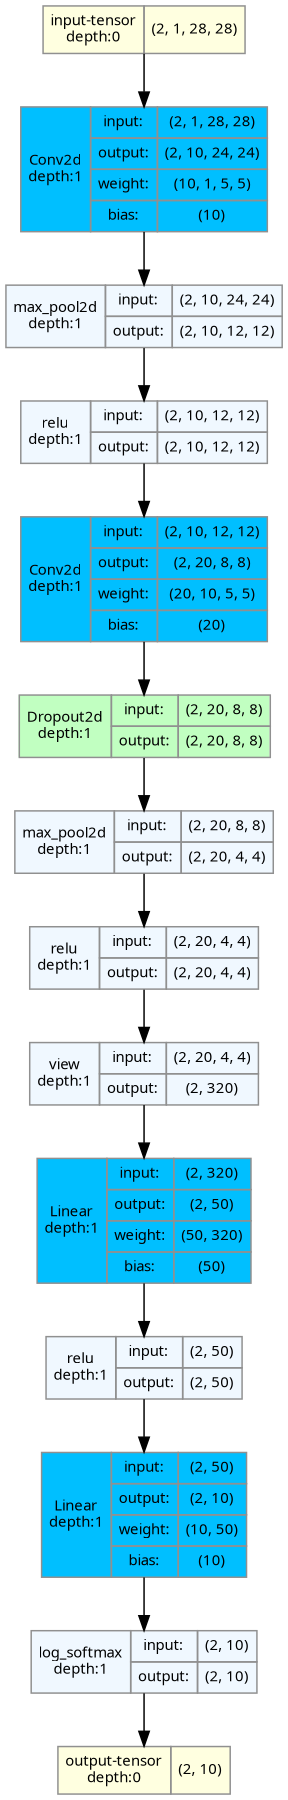 strict digraph SingleInputNet {
	graph [ordering=in rankdir=TB size="12.0,12.0"]
	node [align=left color="#909090" fillcolor="#ffffff90" fontname="Linux libertine" fontsize=10 height=0.2 margin=0 ranksep=0.1 shape=plaintext style=filled]
	edge [fontsize=10]
	0 [label=<
                    <TABLE BORDER="0" CELLBORDER="1"
                    CELLSPACING="0" CELLPADDING="4">
                        <TR><TD BGCOLOR="lightyellow">input-tensor<BR/>depth:0</TD><TD>(2, 1, 28, 28)</TD></TR>
                    </TABLE>> fillcolor=lightyellow]
	1 [label=<
                    <TABLE BORDER="0" CELLBORDER="1"
                    CELLSPACING="0" CELLPADDING="4">
                    <TR>
                        <TD ROWSPAN="236"
                        BGCOLOR="deepskyblue1">Conv2d<BR/>depth:1</TD>
                        <TD>input:</TD>
                        <TD>(2, 1, 28, 28)</TD>
                    </TR>
                    <TR>
                        <TD>output:</TD>
                        <TD>(2, 10, 24, 24)</TD>
                    </TR>
                                    <TR>
                    <TD>weight:</TD>
                    <TD>(10, 1, 5, 5)</TD>
                </TR>
                <TR>
                    <TD>bias:</TD>
                    <TD>(10)</TD>
                </TR>
                    </TABLE>> fillcolor=deepskyblue1]
	2 [label=<
                    <TABLE BORDER="0" CELLBORDER="1"
                    CELLSPACING="0" CELLPADDING="4">
                    <TR>
                        <TD ROWSPAN="2"
                        BGCOLOR="aliceblue">max_pool2d<BR/>depth:1</TD>
                        <TD>input:</TD>
                        <TD>(2, 10, 24, 24)</TD>
                    </TR>
                    <TR>
                        <TD>output:</TD>
                        <TD>(2, 10, 12, 12)</TD>
                    </TR>
                    
                    </TABLE>> fillcolor=aliceblue]
	3 [label=<
                    <TABLE BORDER="0" CELLBORDER="1"
                    CELLSPACING="0" CELLPADDING="4">
                    <TR>
                        <TD ROWSPAN="2"
                        BGCOLOR="aliceblue">relu<BR/>depth:1</TD>
                        <TD>input:</TD>
                        <TD>(2, 10, 12, 12)</TD>
                    </TR>
                    <TR>
                        <TD>output:</TD>
                        <TD>(2, 10, 12, 12)</TD>
                    </TR>
                    
                    </TABLE>> fillcolor=aliceblue]
	4 [label=<
                    <TABLE BORDER="0" CELLBORDER="1"
                    CELLSPACING="0" CELLPADDING="4">
                    <TR>
                        <TD ROWSPAN="237"
                        BGCOLOR="deepskyblue1">Conv2d<BR/>depth:1</TD>
                        <TD>input:</TD>
                        <TD>(2, 10, 12, 12)</TD>
                    </TR>
                    <TR>
                        <TD>output:</TD>
                        <TD>(2, 20, 8, 8)</TD>
                    </TR>
                                    <TR>
                    <TD>weight:</TD>
                    <TD>(20, 10, 5, 5)</TD>
                </TR>
                <TR>
                    <TD>bias:</TD>
                    <TD>(20)</TD>
                </TR>
                    </TABLE>> fillcolor=deepskyblue1]
	5 [label=<
                    <TABLE BORDER="0" CELLBORDER="1"
                    CELLSPACING="0" CELLPADDING="4">
                    <TR>
                        <TD ROWSPAN="2"
                        BGCOLOR="darkseagreen1">Dropout2d<BR/>depth:1</TD>
                        <TD>input:</TD>
                        <TD>(2, 20, 8, 8)</TD>
                    </TR>
                    <TR>
                        <TD>output:</TD>
                        <TD>(2, 20, 8, 8)</TD>
                    </TR>
                    
                    </TABLE>> fillcolor=darkseagreen1]
	6 [label=<
                    <TABLE BORDER="0" CELLBORDER="1"
                    CELLSPACING="0" CELLPADDING="4">
                    <TR>
                        <TD ROWSPAN="2"
                        BGCOLOR="aliceblue">max_pool2d<BR/>depth:1</TD>
                        <TD>input:</TD>
                        <TD>(2, 20, 8, 8)</TD>
                    </TR>
                    <TR>
                        <TD>output:</TD>
                        <TD>(2, 20, 4, 4)</TD>
                    </TR>
                    
                    </TABLE>> fillcolor=aliceblue]
	7 [label=<
                    <TABLE BORDER="0" CELLBORDER="1"
                    CELLSPACING="0" CELLPADDING="4">
                    <TR>
                        <TD ROWSPAN="2"
                        BGCOLOR="aliceblue">relu<BR/>depth:1</TD>
                        <TD>input:</TD>
                        <TD>(2, 20, 4, 4)</TD>
                    </TR>
                    <TR>
                        <TD>output:</TD>
                        <TD>(2, 20, 4, 4)</TD>
                    </TR>
                    
                    </TABLE>> fillcolor=aliceblue]
	8 [label=<
                    <TABLE BORDER="0" CELLBORDER="1"
                    CELLSPACING="0" CELLPADDING="4">
                    <TR>
                        <TD ROWSPAN="2"
                        BGCOLOR="aliceblue">view<BR/>depth:1</TD>
                        <TD>input:</TD>
                        <TD>(2, 20, 4, 4)</TD>
                    </TR>
                    <TR>
                        <TD>output:</TD>
                        <TD>(2, 320)</TD>
                    </TR>
                    
                    </TABLE>> fillcolor=aliceblue]
	9 [label=<
                    <TABLE BORDER="0" CELLBORDER="1"
                    CELLSPACING="0" CELLPADDING="4">
                    <TR>
                        <TD ROWSPAN="232"
                        BGCOLOR="deepskyblue1">Linear<BR/>depth:1</TD>
                        <TD>input:</TD>
                        <TD>(2, 320)</TD>
                    </TR>
                    <TR>
                        <TD>output:</TD>
                        <TD>(2, 50)</TD>
                    </TR>
                                    <TR>
                    <TD>weight:</TD>
                    <TD>(50, 320)</TD>
                </TR>
                <TR>
                    <TD>bias:</TD>
                    <TD>(50)</TD>
                </TR>
                    </TABLE>> fillcolor=deepskyblue1]
	10 [label=<
                    <TABLE BORDER="0" CELLBORDER="1"
                    CELLSPACING="0" CELLPADDING="4">
                    <TR>
                        <TD ROWSPAN="2"
                        BGCOLOR="aliceblue">relu<BR/>depth:1</TD>
                        <TD>input:</TD>
                        <TD>(2, 50)</TD>
                    </TR>
                    <TR>
                        <TD>output:</TD>
                        <TD>(2, 50)</TD>
                    </TR>
                    
                    </TABLE>> fillcolor=aliceblue]
	11 [label=<
                    <TABLE BORDER="0" CELLBORDER="1"
                    CELLSPACING="0" CELLPADDING="4">
                    <TR>
                        <TD ROWSPAN="231"
                        BGCOLOR="deepskyblue1">Linear<BR/>depth:1</TD>
                        <TD>input:</TD>
                        <TD>(2, 50)</TD>
                    </TR>
                    <TR>
                        <TD>output:</TD>
                        <TD>(2, 10)</TD>
                    </TR>
                                    <TR>
                    <TD>weight:</TD>
                    <TD>(10, 50)</TD>
                </TR>
                <TR>
                    <TD>bias:</TD>
                    <TD>(10)</TD>
                </TR>
                    </TABLE>> fillcolor=deepskyblue1]
	12 [label=<
                    <TABLE BORDER="0" CELLBORDER="1"
                    CELLSPACING="0" CELLPADDING="4">
                    <TR>
                        <TD ROWSPAN="2"
                        BGCOLOR="aliceblue">log_softmax<BR/>depth:1</TD>
                        <TD>input:</TD>
                        <TD>(2, 10)</TD>
                    </TR>
                    <TR>
                        <TD>output:</TD>
                        <TD>(2, 10)</TD>
                    </TR>
                    
                    </TABLE>> fillcolor=aliceblue]
	13 [label=<
                    <TABLE BORDER="0" CELLBORDER="1"
                    CELLSPACING="0" CELLPADDING="4">
                        <TR><TD BGCOLOR="lightyellow">output-tensor<BR/>depth:0</TD><TD>(2, 10)</TD></TR>
                    </TABLE>> fillcolor=lightyellow]
	0 -> 1
	1 -> 2
	2 -> 3
	3 -> 4
	4 -> 5
	5 -> 6
	6 -> 7
	7 -> 8
	8 -> 9
	9 -> 10
	10 -> 11
	11 -> 12
	12 -> 13
}
